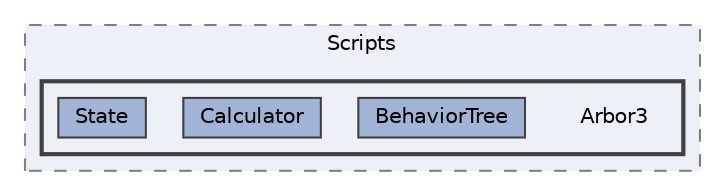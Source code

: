 digraph "103_Management_Character/Chef/Scripts/Arbor3"
{
 // LATEX_PDF_SIZE
  bgcolor="transparent";
  edge [fontname=Helvetica,fontsize=10,labelfontname=Helvetica,labelfontsize=10];
  node [fontname=Helvetica,fontsize=10,shape=box,height=0.2,width=0.4];
  compound=true
  subgraph clusterdir_6a4450c3e6a38dceea7237d28de04765 {
    graph [ bgcolor="#edf0f7", pencolor="grey50", label="Scripts", fontname=Helvetica,fontsize=10 style="filled,dashed", URL="dir_6a4450c3e6a38dceea7237d28de04765.html",tooltip=""]
  subgraph clusterdir_6082b1f1c468370884246e06955fe662 {
    graph [ bgcolor="#edf0f7", pencolor="grey25", label="", fontname=Helvetica,fontsize=10 style="filled,bold", URL="dir_6082b1f1c468370884246e06955fe662.html",tooltip=""]
    dir_6082b1f1c468370884246e06955fe662 [shape=plaintext, label="Arbor3"];
  dir_f2d24f02025352bbbbcc774b90082976 [label="BehaviorTree", fillcolor="#a2b4d6", color="grey25", style="filled", URL="dir_f2d24f02025352bbbbcc774b90082976.html",tooltip=""];
  dir_70d07e7901be8cc0d62ae456a4876191 [label="Calculator", fillcolor="#a2b4d6", color="grey25", style="filled", URL="dir_70d07e7901be8cc0d62ae456a4876191.html",tooltip=""];
  dir_90fdd1a8dbaf04cff28dac15511dabdd [label="State", fillcolor="#a2b4d6", color="grey25", style="filled", URL="dir_90fdd1a8dbaf04cff28dac15511dabdd.html",tooltip=""];
  }
  }
}
